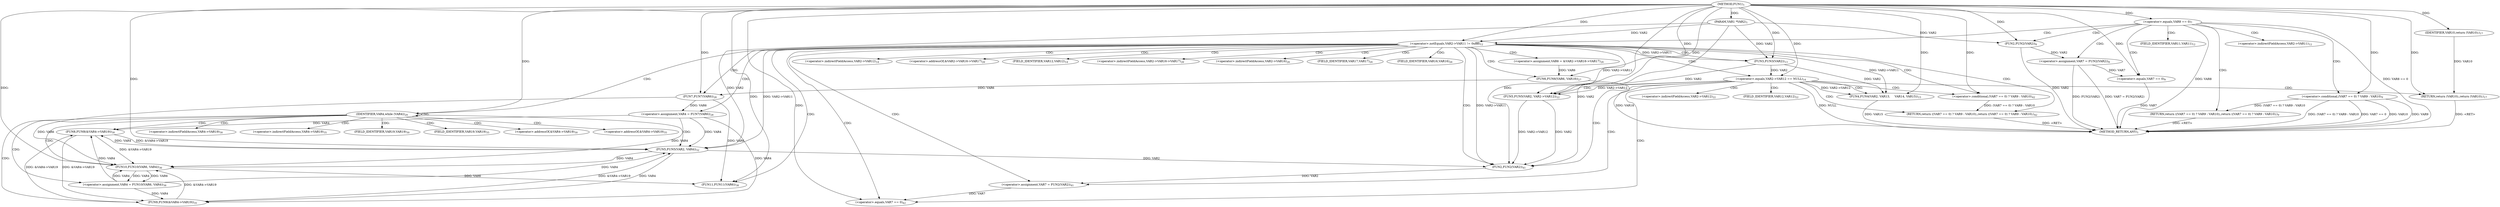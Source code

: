 digraph "FUN1" {  
"8" [label = <(METHOD,FUN1)<SUB>1</SUB>> ]
"109" [label = <(METHOD_RETURN,ANY)<SUB>1</SUB>> ]
"9" [label = <(PARAM,VAR1 *VAR2)<SUB>1</SUB>> ]
"98" [label = <(&lt;operator&gt;.assignment,VAR7 = FUN2(VAR2))<SUB>41</SUB>> ]
"102" [label = <(RETURN,return ((VAR7 == 0) ? VAR9 : VAR10);,return ((VAR7 == 0) ? VAR9 : VAR10);)<SUB>42</SUB>> ]
"15" [label = <(&lt;operator&gt;.equals,VAR8 == 0)<SUB>7</SUB>> ]
"31" [label = <(&lt;operator&gt;.notEquals,VAR2-&gt;VAR11 != 0xffff)<SUB>12</SUB>> ]
"103" [label = <(&lt;operator&gt;.conditional,(VAR7 == 0) ? VAR9 : VAR10)<SUB>42</SUB>> ]
"19" [label = <(&lt;operator&gt;.assignment,VAR7 = FUN2(VAR2))<SUB>8</SUB>> ]
"23" [label = <(RETURN,return ((VAR7 == 0) ? VAR9 : VAR10);,return ((VAR7 == 0) ? VAR9 : VAR10);)<SUB>9</SUB>> ]
"37" [label = <(FUN3,FUN3(VAR2))<SUB>13</SUB>> ]
"53" [label = <(FUN5,FUN5(VAR2, VAR2-&gt;VAR12))<SUB>22</SUB>> ]
"100" [label = <(FUN2,FUN2(VAR2))<SUB>41</SUB>> ]
"24" [label = <(&lt;operator&gt;.conditional,(VAR7 == 0) ? VAR9 : VAR10)<SUB>9</SUB>> ]
"40" [label = <(&lt;operator&gt;.equals,VAR2-&gt;VAR12 == NULL)<SUB>14</SUB>> ]
"60" [label = <(&lt;operator&gt;.assignment,VAR6 = &amp;VAR2-&gt;VAR16-&gt;VAR17)<SUB>26</SUB>> ]
"68" [label = <(FUN6,FUN6(VAR6, VAR18))<SUB>27</SUB>> ]
"71" [label = <(&lt;operator&gt;.assignment,VAR4 = FUN7(VAR6))<SUB>28</SUB>> ]
"96" [label = <(FUN11,FUN11(VAR6))<SUB>38</SUB>> ]
"104" [label = <(&lt;operator&gt;.equals,VAR7 == 0)<SUB>42</SUB>> ]
"21" [label = <(FUN2,FUN2(VAR2))<SUB>8</SUB>> ]
"46" [label = <(FUN4,FUN4(VAR2, VAR13,
 			    VAR14, VAR15))<SUB>15</SUB>> ]
"51" [label = <(RETURN,return (VAR10);,return (VAR10);)<SUB>17</SUB>> ]
"76" [label = <(IDENTIFIER,VAR4,while (VAR4))<SUB>29</SUB>> ]
"25" [label = <(&lt;operator&gt;.equals,VAR7 == 0)<SUB>9</SUB>> ]
"52" [label = <(IDENTIFIER,VAR10,return (VAR10);)<SUB>17</SUB>> ]
"73" [label = <(FUN7,FUN7(VAR6))<SUB>28</SUB>> ]
"78" [label = <(FUN8,FUN8(&amp;VAR4-&gt;VAR19))<SUB>30</SUB>> ]
"83" [label = <(FUN5,FUN5(VAR2, VAR4))<SUB>32</SUB>> ]
"86" [label = <(FUN9,FUN9(&amp;VAR4-&gt;VAR19))<SUB>35</SUB>> ]
"91" [label = <(&lt;operator&gt;.assignment,VAR4 = FUN10(VAR6, VAR4))<SUB>36</SUB>> ]
"93" [label = <(FUN10,FUN10(VAR6, VAR4))<SUB>36</SUB>> ]
"32" [label = <(&lt;operator&gt;.indirectFieldAccess,VAR2-&gt;VAR11)<SUB>12</SUB>> ]
"34" [label = <(FIELD_IDENTIFIER,VAR11,VAR11)<SUB>12</SUB>> ]
"55" [label = <(&lt;operator&gt;.indirectFieldAccess,VAR2-&gt;VAR12)<SUB>22</SUB>> ]
"41" [label = <(&lt;operator&gt;.indirectFieldAccess,VAR2-&gt;VAR12)<SUB>14</SUB>> ]
"57" [label = <(FIELD_IDENTIFIER,VAR12,VAR12)<SUB>22</SUB>> ]
"62" [label = <(&lt;operator&gt;.addressOf,&amp;VAR2-&gt;VAR16-&gt;VAR17)<SUB>26</SUB>> ]
"43" [label = <(FIELD_IDENTIFIER,VAR12,VAR12)<SUB>14</SUB>> ]
"63" [label = <(&lt;operator&gt;.indirectFieldAccess,VAR2-&gt;VAR16-&gt;VAR17)<SUB>26</SUB>> ]
"64" [label = <(&lt;operator&gt;.indirectFieldAccess,VAR2-&gt;VAR16)<SUB>26</SUB>> ]
"67" [label = <(FIELD_IDENTIFIER,VAR17,VAR17)<SUB>26</SUB>> ]
"79" [label = <(&lt;operator&gt;.addressOf,&amp;VAR4-&gt;VAR19)<SUB>30</SUB>> ]
"87" [label = <(&lt;operator&gt;.addressOf,&amp;VAR4-&gt;VAR19)<SUB>35</SUB>> ]
"66" [label = <(FIELD_IDENTIFIER,VAR16,VAR16)<SUB>26</SUB>> ]
"80" [label = <(&lt;operator&gt;.indirectFieldAccess,VAR4-&gt;VAR19)<SUB>30</SUB>> ]
"88" [label = <(&lt;operator&gt;.indirectFieldAccess,VAR4-&gt;VAR19)<SUB>35</SUB>> ]
"82" [label = <(FIELD_IDENTIFIER,VAR19,VAR19)<SUB>30</SUB>> ]
"90" [label = <(FIELD_IDENTIFIER,VAR19,VAR19)<SUB>35</SUB>> ]
  "102" -> "109"  [ label = "DDG: &lt;RET&gt;"] 
  "23" -> "109"  [ label = "DDG: &lt;RET&gt;"] 
  "51" -> "109"  [ label = "DDG: &lt;RET&gt;"] 
  "15" -> "109"  [ label = "DDG: VAR8 == 0"] 
  "21" -> "109"  [ label = "DDG: VAR2"] 
  "19" -> "109"  [ label = "DDG: FUN2(VAR2)"] 
  "19" -> "109"  [ label = "DDG: VAR7 = FUN2(VAR2)"] 
  "25" -> "109"  [ label = "DDG: VAR7"] 
  "24" -> "109"  [ label = "DDG: VAR7 == 0"] 
  "24" -> "109"  [ label = "DDG: VAR10"] 
  "24" -> "109"  [ label = "DDG: VAR9"] 
  "24" -> "109"  [ label = "DDG: (VAR7 == 0) ? VAR9 : VAR10"] 
  "46" -> "109"  [ label = "DDG: VAR15"] 
  "68" -> "109"  [ label = "DDG: VAR18"] 
  "40" -> "109"  [ label = "DDG: NULL"] 
  "15" -> "109"  [ label = "DDG: VAR8"] 
  "8" -> "9"  [ label = "DDG: "] 
  "100" -> "98"  [ label = "DDG: VAR2"] 
  "103" -> "102"  [ label = "DDG: (VAR7 == 0) ? VAR9 : VAR10"] 
  "8" -> "103"  [ label = "DDG: "] 
  "8" -> "15"  [ label = "DDG: "] 
  "21" -> "19"  [ label = "DDG: VAR2"] 
  "24" -> "23"  [ label = "DDG: (VAR7 == 0) ? VAR9 : VAR10"] 
  "9" -> "31"  [ label = "DDG: VAR2"] 
  "8" -> "31"  [ label = "DDG: "] 
  "9" -> "100"  [ label = "DDG: VAR2"] 
  "31" -> "100"  [ label = "DDG: VAR2-&gt;VAR11"] 
  "83" -> "100"  [ label = "DDG: VAR2"] 
  "53" -> "100"  [ label = "DDG: VAR2"] 
  "53" -> "100"  [ label = "DDG: VAR2-&gt;VAR12"] 
  "8" -> "100"  [ label = "DDG: "] 
  "8" -> "24"  [ label = "DDG: "] 
  "9" -> "37"  [ label = "DDG: VAR2"] 
  "31" -> "37"  [ label = "DDG: VAR2-&gt;VAR11"] 
  "8" -> "37"  [ label = "DDG: "] 
  "31" -> "53"  [ label = "DDG: VAR2-&gt;VAR11"] 
  "37" -> "53"  [ label = "DDG: VAR2"] 
  "40" -> "53"  [ label = "DDG: VAR2-&gt;VAR12"] 
  "8" -> "53"  [ label = "DDG: "] 
  "73" -> "71"  [ label = "DDG: VAR6"] 
  "98" -> "104"  [ label = "DDG: VAR7"] 
  "8" -> "104"  [ label = "DDG: "] 
  "9" -> "21"  [ label = "DDG: VAR2"] 
  "8" -> "21"  [ label = "DDG: "] 
  "37" -> "40"  [ label = "DDG: VAR2"] 
  "8" -> "40"  [ label = "DDG: "] 
  "52" -> "51"  [ label = "DDG: VAR10"] 
  "8" -> "51"  [ label = "DDG: "] 
  "60" -> "68"  [ label = "DDG: VAR6"] 
  "8" -> "68"  [ label = "DDG: "] 
  "8" -> "76"  [ label = "DDG: "] 
  "73" -> "96"  [ label = "DDG: VAR6"] 
  "93" -> "96"  [ label = "DDG: VAR6"] 
  "8" -> "96"  [ label = "DDG: "] 
  "19" -> "25"  [ label = "DDG: VAR7"] 
  "8" -> "25"  [ label = "DDG: "] 
  "31" -> "46"  [ label = "DDG: VAR2-&gt;VAR11"] 
  "37" -> "46"  [ label = "DDG: VAR2"] 
  "40" -> "46"  [ label = "DDG: VAR2-&gt;VAR12"] 
  "8" -> "46"  [ label = "DDG: "] 
  "8" -> "52"  [ label = "DDG: "] 
  "68" -> "73"  [ label = "DDG: VAR6"] 
  "8" -> "73"  [ label = "DDG: "] 
  "93" -> "91"  [ label = "DDG: VAR6"] 
  "93" -> "91"  [ label = "DDG: VAR4"] 
  "86" -> "78"  [ label = "DDG: &amp;VAR4-&gt;VAR19"] 
  "71" -> "78"  [ label = "DDG: VAR4"] 
  "91" -> "78"  [ label = "DDG: VAR4"] 
  "83" -> "78"  [ label = "DDG: VAR4"] 
  "9" -> "83"  [ label = "DDG: VAR2"] 
  "31" -> "83"  [ label = "DDG: VAR2-&gt;VAR11"] 
  "8" -> "83"  [ label = "DDG: "] 
  "71" -> "83"  [ label = "DDG: VAR4"] 
  "91" -> "83"  [ label = "DDG: VAR4"] 
  "86" -> "83"  [ label = "DDG: &amp;VAR4-&gt;VAR19"] 
  "78" -> "83"  [ label = "DDG: &amp;VAR4-&gt;VAR19"] 
  "78" -> "86"  [ label = "DDG: &amp;VAR4-&gt;VAR19"] 
  "71" -> "86"  [ label = "DDG: VAR4"] 
  "91" -> "86"  [ label = "DDG: VAR4"] 
  "83" -> "86"  [ label = "DDG: VAR4"] 
  "73" -> "93"  [ label = "DDG: VAR6"] 
  "8" -> "93"  [ label = "DDG: "] 
  "83" -> "93"  [ label = "DDG: VAR4"] 
  "71" -> "93"  [ label = "DDG: VAR4"] 
  "86" -> "93"  [ label = "DDG: &amp;VAR4-&gt;VAR19"] 
  "91" -> "93"  [ label = "DDG: VAR4"] 
  "78" -> "93"  [ label = "DDG: &amp;VAR4-&gt;VAR19"] 
  "15" -> "34"  [ label = "CDG: "] 
  "15" -> "21"  [ label = "CDG: "] 
  "15" -> "32"  [ label = "CDG: "] 
  "15" -> "19"  [ label = "CDG: "] 
  "15" -> "25"  [ label = "CDG: "] 
  "15" -> "24"  [ label = "CDG: "] 
  "15" -> "23"  [ label = "CDG: "] 
  "15" -> "31"  [ label = "CDG: "] 
  "31" -> "68"  [ label = "CDG: "] 
  "31" -> "60"  [ label = "CDG: "] 
  "31" -> "73"  [ label = "CDG: "] 
  "31" -> "96"  [ label = "CDG: "] 
  "31" -> "64"  [ label = "CDG: "] 
  "31" -> "66"  [ label = "CDG: "] 
  "31" -> "98"  [ label = "CDG: "] 
  "31" -> "37"  [ label = "CDG: "] 
  "31" -> "102"  [ label = "CDG: "] 
  "31" -> "103"  [ label = "CDG: "] 
  "31" -> "67"  [ label = "CDG: "] 
  "31" -> "104"  [ label = "CDG: "] 
  "31" -> "40"  [ label = "CDG: "] 
  "31" -> "76"  [ label = "CDG: "] 
  "31" -> "43"  [ label = "CDG: "] 
  "31" -> "71"  [ label = "CDG: "] 
  "31" -> "100"  [ label = "CDG: "] 
  "31" -> "41"  [ label = "CDG: "] 
  "31" -> "63"  [ label = "CDG: "] 
  "31" -> "62"  [ label = "CDG: "] 
  "40" -> "51"  [ label = "CDG: "] 
  "40" -> "57"  [ label = "CDG: "] 
  "40" -> "98"  [ label = "CDG: "] 
  "40" -> "46"  [ label = "CDG: "] 
  "40" -> "102"  [ label = "CDG: "] 
  "40" -> "103"  [ label = "CDG: "] 
  "40" -> "104"  [ label = "CDG: "] 
  "40" -> "100"  [ label = "CDG: "] 
  "40" -> "53"  [ label = "CDG: "] 
  "40" -> "55"  [ label = "CDG: "] 
  "76" -> "76"  [ label = "CDG: "] 
  "76" -> "87"  [ label = "CDG: "] 
  "76" -> "91"  [ label = "CDG: "] 
  "76" -> "82"  [ label = "CDG: "] 
  "76" -> "93"  [ label = "CDG: "] 
  "76" -> "90"  [ label = "CDG: "] 
  "76" -> "79"  [ label = "CDG: "] 
  "76" -> "80"  [ label = "CDG: "] 
  "76" -> "83"  [ label = "CDG: "] 
  "76" -> "88"  [ label = "CDG: "] 
  "76" -> "78"  [ label = "CDG: "] 
  "76" -> "86"  [ label = "CDG: "] 
}
